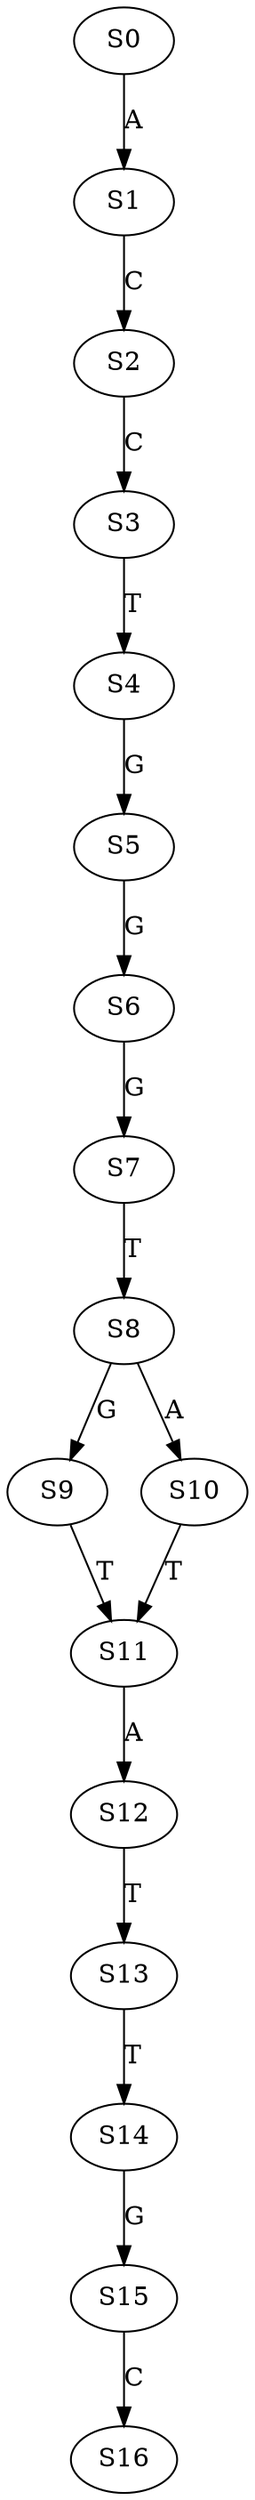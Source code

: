 strict digraph  {
	S0 -> S1 [ label = A ];
	S1 -> S2 [ label = C ];
	S2 -> S3 [ label = C ];
	S3 -> S4 [ label = T ];
	S4 -> S5 [ label = G ];
	S5 -> S6 [ label = G ];
	S6 -> S7 [ label = G ];
	S7 -> S8 [ label = T ];
	S8 -> S9 [ label = G ];
	S8 -> S10 [ label = A ];
	S9 -> S11 [ label = T ];
	S10 -> S11 [ label = T ];
	S11 -> S12 [ label = A ];
	S12 -> S13 [ label = T ];
	S13 -> S14 [ label = T ];
	S14 -> S15 [ label = G ];
	S15 -> S16 [ label = C ];
}
